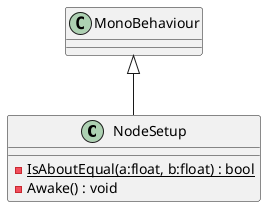 @startuml
class NodeSetup {
    - {static} IsAboutEqual(a:float, b:float) : bool
    - Awake() : void
}
MonoBehaviour <|-- NodeSetup
@enduml
